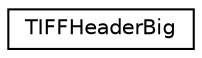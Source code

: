 digraph "Graphical Class Hierarchy"
{
  edge [fontname="Helvetica",fontsize="10",labelfontname="Helvetica",labelfontsize="10"];
  node [fontname="Helvetica",fontsize="10",shape=record];
  rankdir="LR";
  Node1 [label="TIFFHeaderBig",height=0.2,width=0.4,color="black", fillcolor="white", style="filled",URL="$struct_t_i_f_f_header_big.html"];
}
